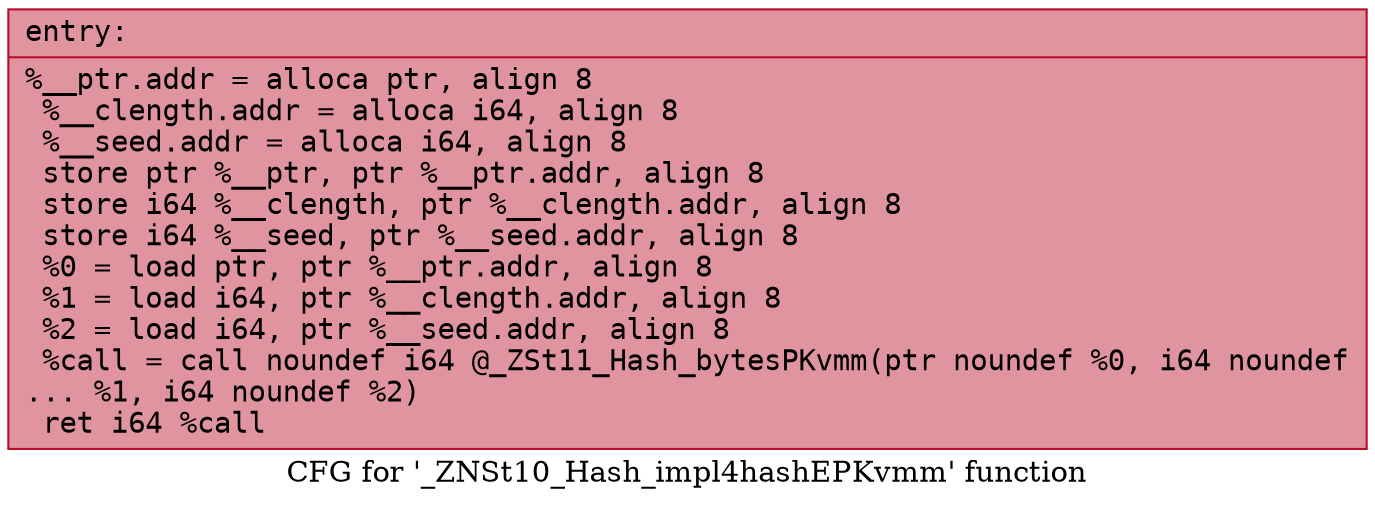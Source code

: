 digraph "CFG for '_ZNSt10_Hash_impl4hashEPKvmm' function" {
	label="CFG for '_ZNSt10_Hash_impl4hashEPKvmm' function";

	Node0x556bfe9e67f0 [shape=record,color="#b70d28ff", style=filled, fillcolor="#b70d2870" fontname="Courier",label="{entry:\l|  %__ptr.addr = alloca ptr, align 8\l  %__clength.addr = alloca i64, align 8\l  %__seed.addr = alloca i64, align 8\l  store ptr %__ptr, ptr %__ptr.addr, align 8\l  store i64 %__clength, ptr %__clength.addr, align 8\l  store i64 %__seed, ptr %__seed.addr, align 8\l  %0 = load ptr, ptr %__ptr.addr, align 8\l  %1 = load i64, ptr %__clength.addr, align 8\l  %2 = load i64, ptr %__seed.addr, align 8\l  %call = call noundef i64 @_ZSt11_Hash_bytesPKvmm(ptr noundef %0, i64 noundef\l... %1, i64 noundef %2)\l  ret i64 %call\l}"];
}
